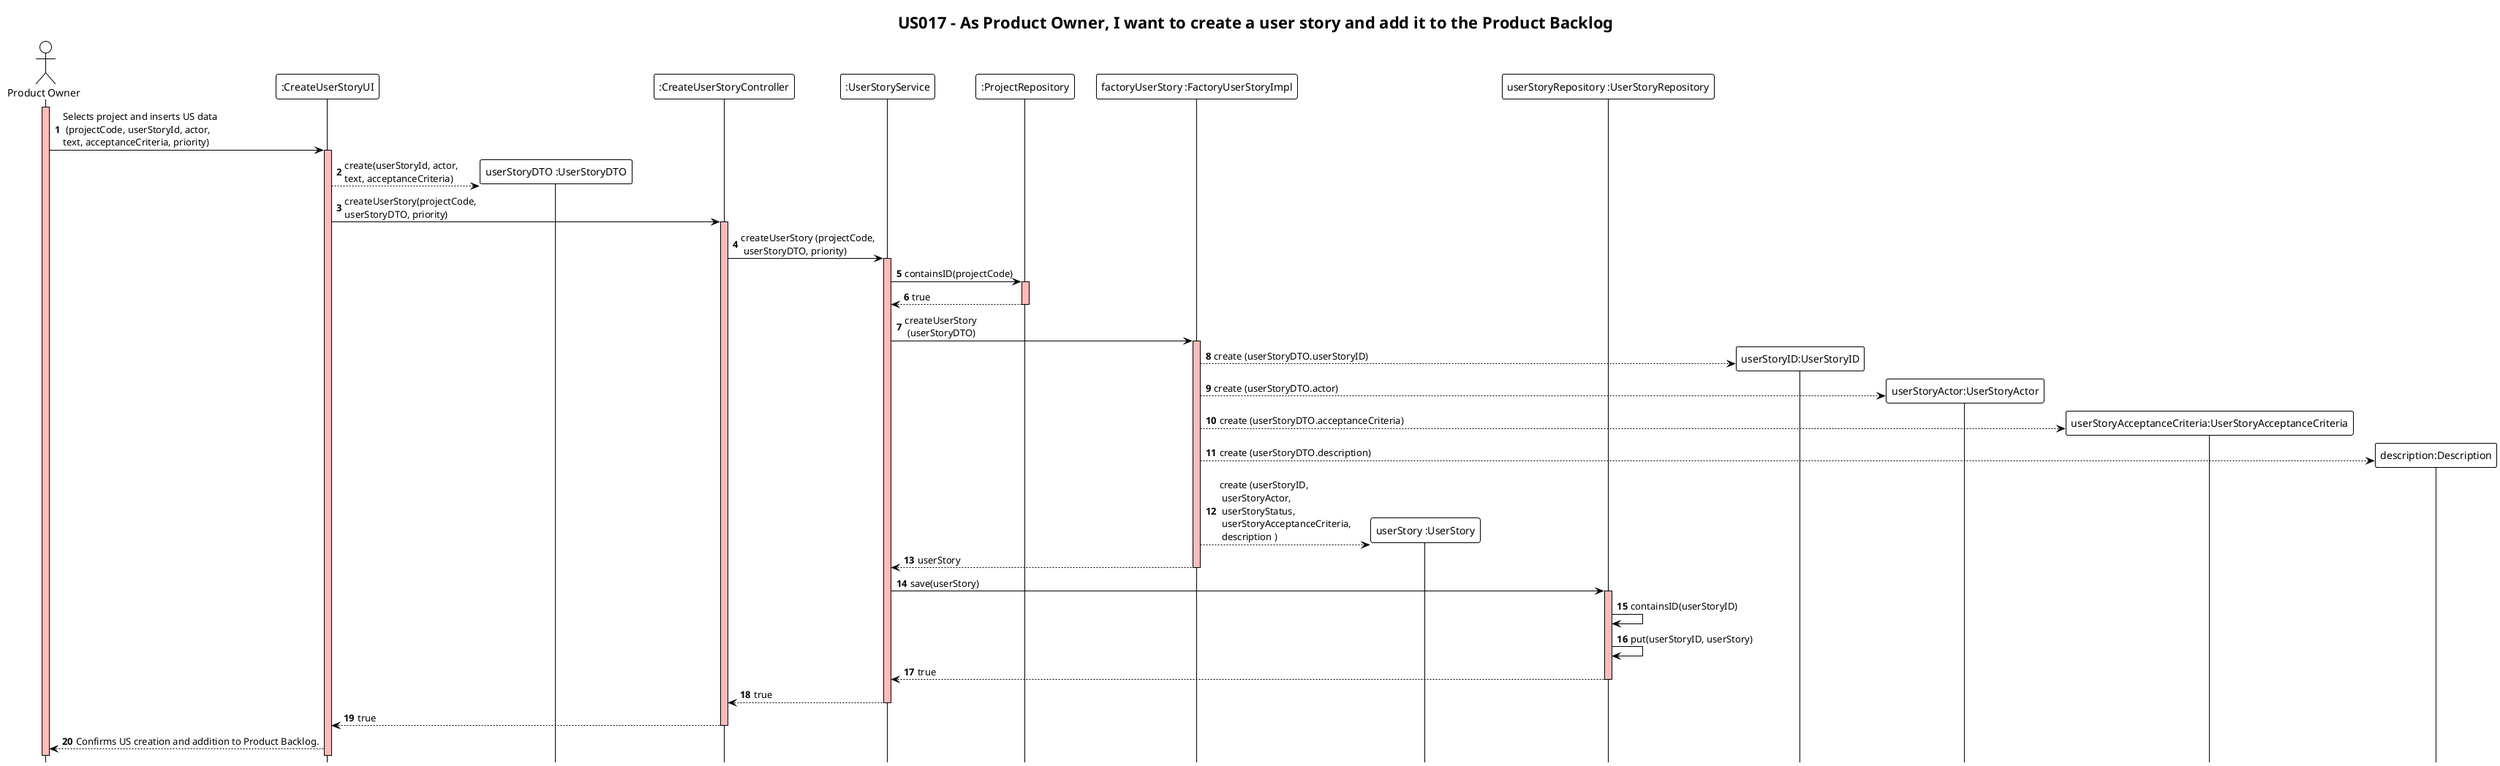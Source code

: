 @startuml
!theme plain
hide footbox
autonumber
title "US017 - As Product Owner, I want to create a user story and add it to the Product Backlog"

actor "Product Owner" as user
participant ":CreateUserStoryUI" as UI
participant "userStoryDTO :UserStoryDTO" as dto
participant ":CreateUserStoryController" as Controller
participant ":UserStoryService" as Services
participant ":ProjectRepository" as Repository
participant "factoryUserStory :FactoryUserStoryImpl" as Factory
participant "userStory :UserStory" as UserStory
participant "userStoryRepository :UserStoryRepository" as UsRepository

activate user #FFBBBB
user ->  UI: Selects project and inserts US data\n (projectCode, userStoryId, actor, \ntext, acceptanceCriteria, priority)

activate UI #FFBBBB
UI --> dto ** : create(userStoryId, actor, \ntext, acceptanceCriteria)
UI -> Controller: createUserStory(projectCode, \nuserStoryDTO, priority)

activate Controller #FFBBBB
Controller -> Services: createUserStory (projectCode,\n userStoryDTO, priority)

activate Services #FFBBBB
Services -> Repository: containsID(projectCode)

activate Repository #FFBBBB
Repository -->Services: true
deactivate
Services -> Factory:createUserStory\n (userStoryDTO)

activate Factory #FFBBBB
Factory --> "userStoryID:UserStoryID" ** :create (userStoryDTO.userStoryID)
Factory --> "userStoryActor:UserStoryActor" ** :create (userStoryDTO.actor)
Factory --> "userStoryAcceptanceCriteria:UserStoryAcceptanceCriteria" ** :create (userStoryDTO.acceptanceCriteria)
Factory --> "description:Description" ** :create (userStoryDTO.description)
Factory --> UserStory ** :create (userStoryID,\n userStoryActor,\n userStoryStatus,\n userStoryAcceptanceCriteria,\n description )
Factory --> Services :userStory
deactivate
Services -> UsRepository :save(userStory)


activate UsRepository #FFBBBB
UsRepository ->UsRepository :containsID(userStoryID)
UsRepository ->UsRepository :put(userStoryID, userStory)
UsRepository --> Services: true
deactivate
Services --> Controller: true
deactivate
Controller --> UI: true
deactivate
UI --> user: Confirms US creation and addition to Product Backlog.

@enduml